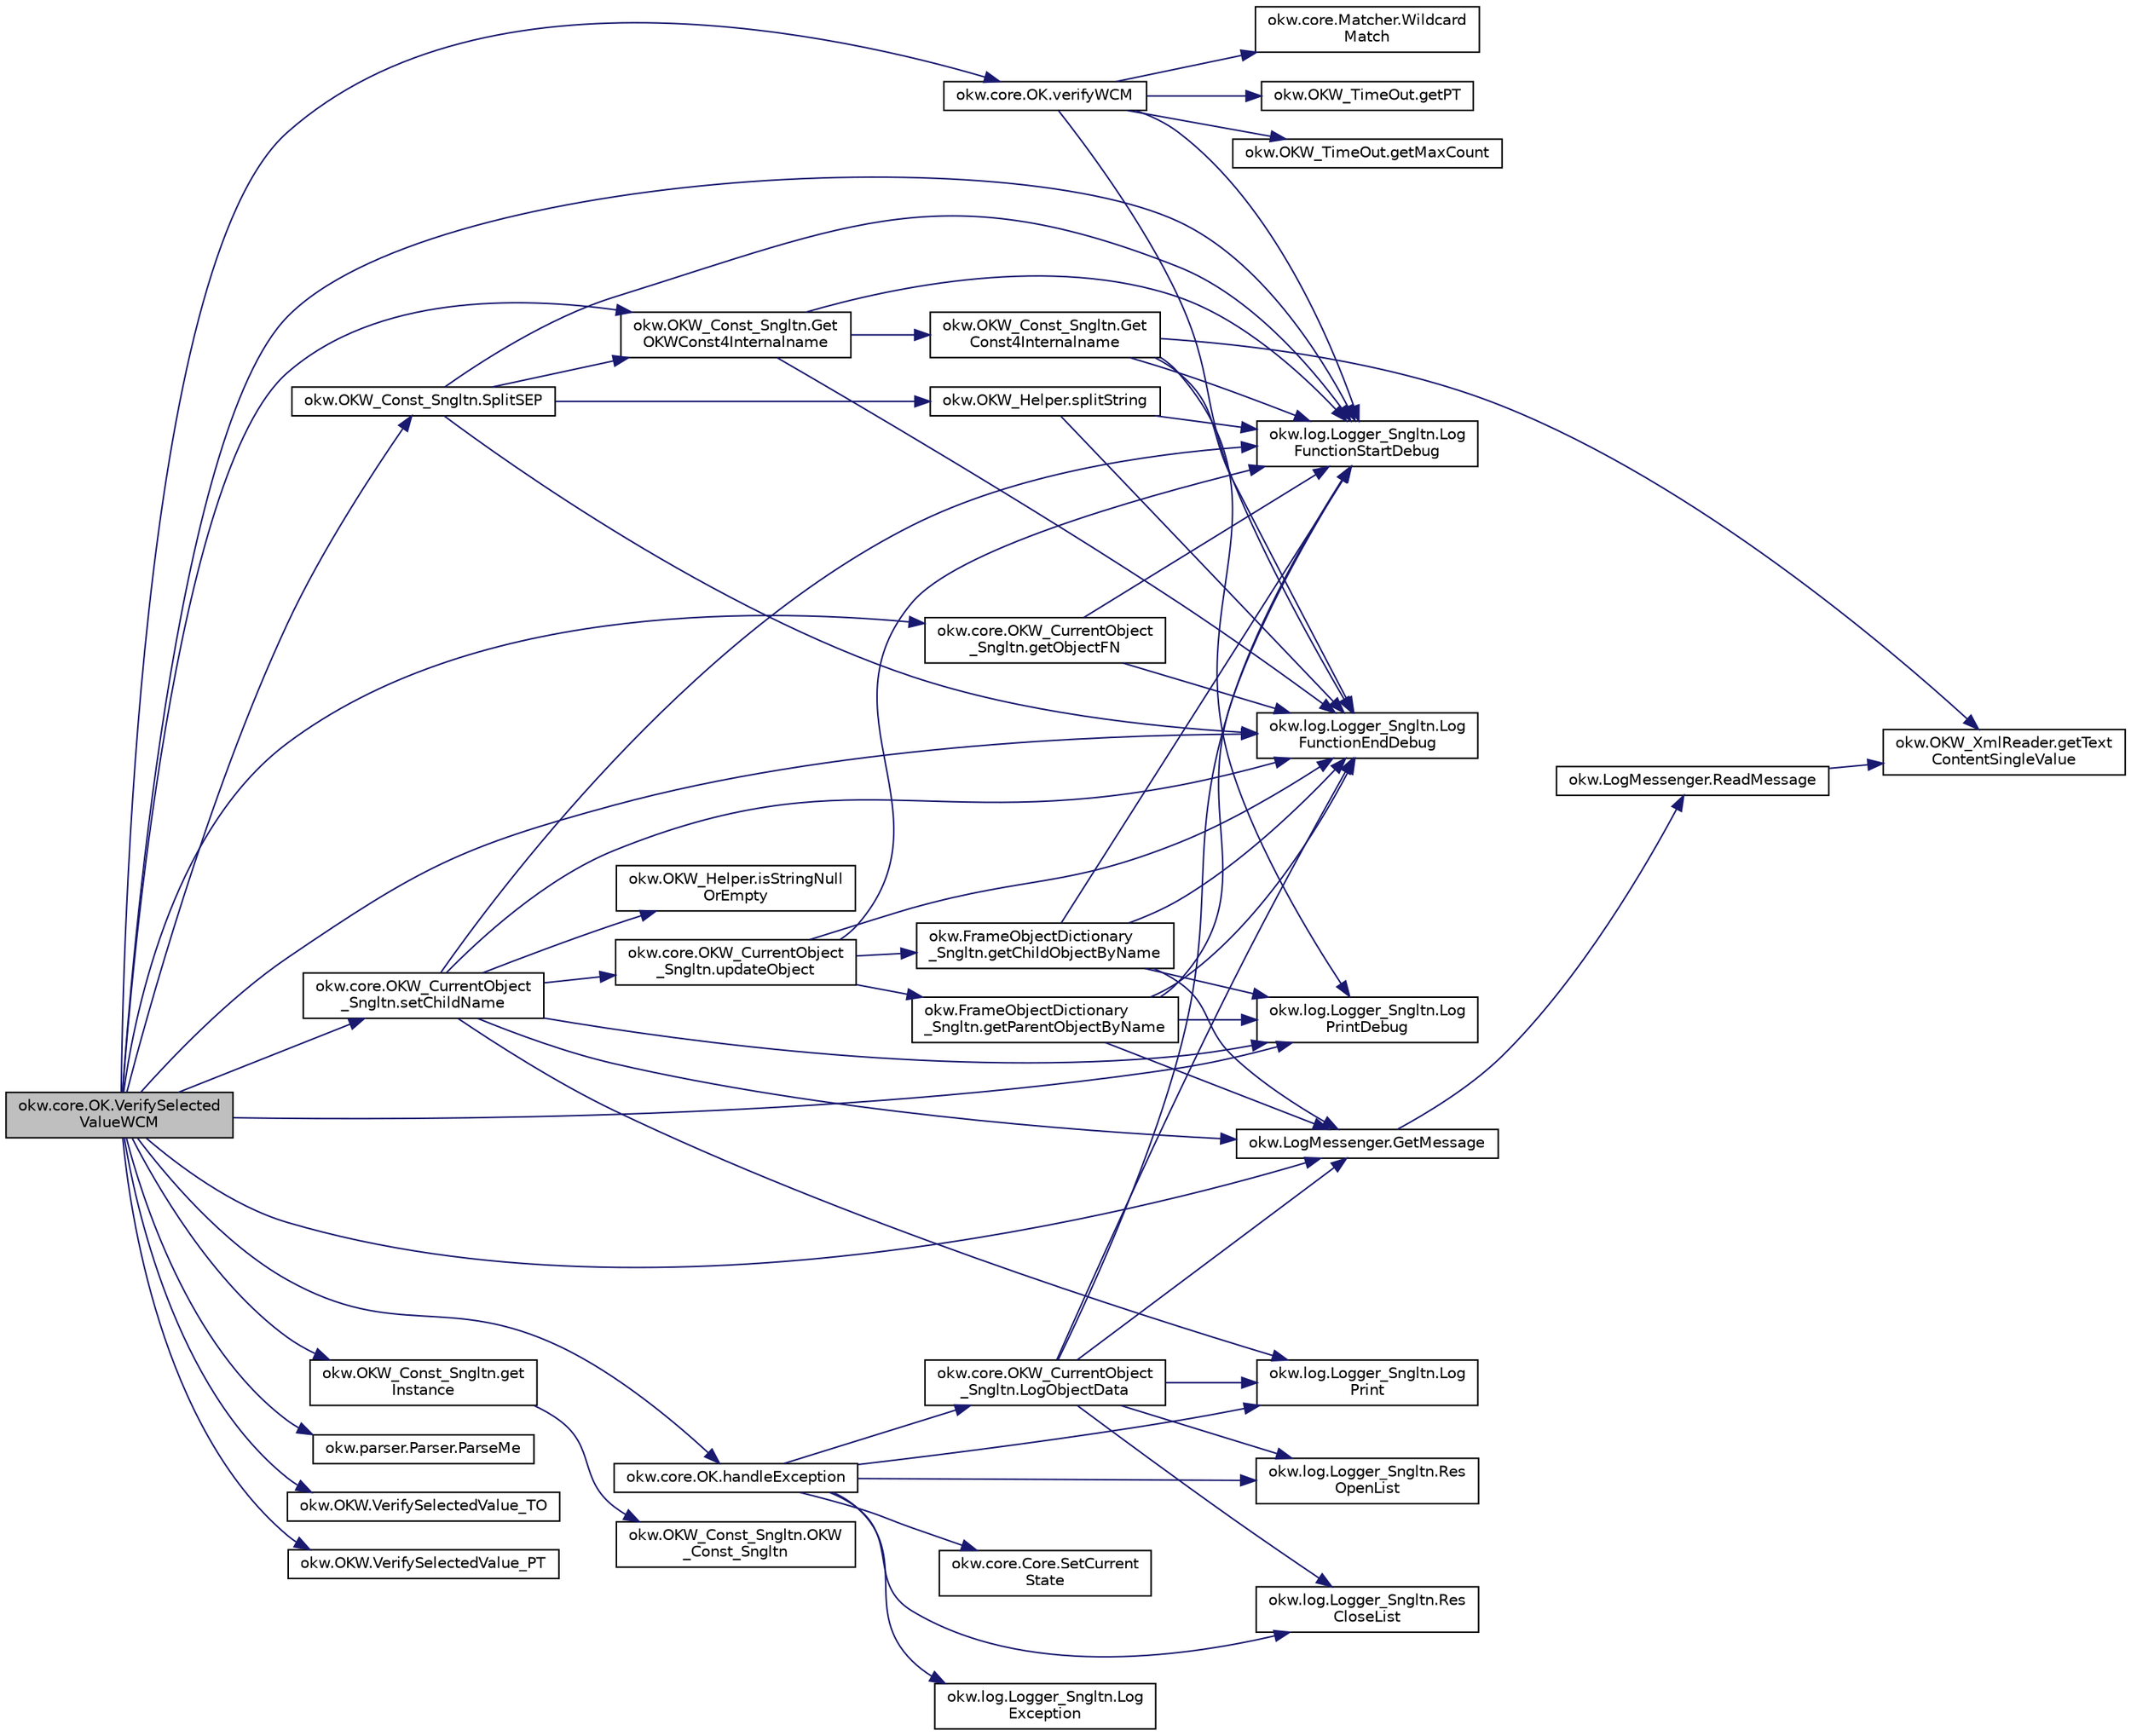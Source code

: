 digraph "okw.core.OK.VerifySelectedValueWCM"
{
 // INTERACTIVE_SVG=YES
 // LATEX_PDF_SIZE
  edge [fontname="Helvetica",fontsize="10",labelfontname="Helvetica",labelfontsize="10"];
  node [fontname="Helvetica",fontsize="10",shape=record];
  rankdir="LR";
  Node1789 [label="okw.core.OK.VerifySelected\lValueWCM",height=0.2,width=0.4,color="black", fillcolor="grey75", style="filled", fontcolor="black",tooltip="Vergleicht den ausgewählten Wert des gegebenen Listenobjekts mit dem erwarteten Wert."];
  Node1789 -> Node1790 [color="midnightblue",fontsize="10",style="solid",fontname="Helvetica"];
  Node1790 [label="okw.log.Logger_Sngltn.Log\lFunctionStartDebug",height=0.2,width=0.4,color="black", fillcolor="white", style="filled",URL="$classokw_1_1log_1_1_logger___sngltn.html#a2d4c3d22d2a52b92873ee2f3853d9c42",tooltip="LogFunctionStartDebug:"];
  Node1789 -> Node1791 [color="midnightblue",fontsize="10",style="solid",fontname="Helvetica"];
  Node1791 [label="okw.OKW_Const_Sngltn.get\lInstance",height=0.2,width=0.4,color="black", fillcolor="white", style="filled",URL="$classokw_1_1_o_k_w___const___sngltn.html#afdb8f095b58cbd870dbb8eb353e3b0bf",tooltip="Holt die einzige Instanz dieser Klasse."];
  Node1791 -> Node1792 [color="midnightblue",fontsize="10",style="solid",fontname="Helvetica"];
  Node1792 [label="okw.OKW_Const_Sngltn.OKW\l_Const_Sngltn",height=0.2,width=0.4,color="black", fillcolor="white", style="filled",URL="$classokw_1_1_o_k_w___const___sngltn.html#a8404c43fc549df30d37c369c7d6e89ae",tooltip="Privater Konstruktor ohne Parameter im Entwurfsmuster Singelton initialisiert die Klasse OKW_Const."];
  Node1789 -> Node1793 [color="midnightblue",fontsize="10",style="solid",fontname="Helvetica"];
  Node1793 [label="okw.OKW_Const_Sngltn.Get\lOKWConst4Internalname",height=0.2,width=0.4,color="black", fillcolor="white", style="filled",URL="$classokw_1_1_o_k_w___const___sngltn.html#a02c05c79f7ea6e862a81a64ce23941fd",tooltip="Methode ermittelt für Internalname und der aktuell eingestellten Sprache den Wert für OKWConst."];
  Node1793 -> Node1790 [color="midnightblue",fontsize="10",style="solid",fontname="Helvetica"];
  Node1793 -> Node1794 [color="midnightblue",fontsize="10",style="solid",fontname="Helvetica"];
  Node1794 [label="okw.OKW_Const_Sngltn.Get\lConst4Internalname",height=0.2,width=0.4,color="black", fillcolor="white", style="filled",URL="$classokw_1_1_o_k_w___const___sngltn.html#a51cde06bf07e855ba4d69ff36b9a27f7",tooltip="Methode ermittelt für Internalname und der aktuell eingestellten Sprache den Wert für Const."];
  Node1794 -> Node1790 [color="midnightblue",fontsize="10",style="solid",fontname="Helvetica"];
  Node1794 -> Node1795 [color="midnightblue",fontsize="10",style="solid",fontname="Helvetica"];
  Node1795 [label="okw.log.Logger_Sngltn.Log\lPrintDebug",height=0.2,width=0.4,color="black", fillcolor="white", style="filled",URL="$classokw_1_1log_1_1_logger___sngltn.html#a313f97c79ba4662d9daaf7f537dd02f4",tooltip="Loggt eine Nachricht."];
  Node1794 -> Node1796 [color="midnightblue",fontsize="10",style="solid",fontname="Helvetica"];
  Node1796 [label="okw.OKW_XmlReader.getText\lContentSingleValue",height=0.2,width=0.4,color="black", fillcolor="white", style="filled",URL="$classokw_1_1_o_k_w___xml_reader.html#ab920b5335a2e1429c14cc5f8e79f39eb",tooltip="Lies den TextContent eines Tag."];
  Node1794 -> Node1797 [color="midnightblue",fontsize="10",style="solid",fontname="Helvetica"];
  Node1797 [label="okw.log.Logger_Sngltn.Log\lFunctionEndDebug",height=0.2,width=0.4,color="black", fillcolor="white", style="filled",URL="$classokw_1_1log_1_1_logger___sngltn.html#a91b192a4e0381f6d02b791693d0fab84",tooltip="LogFunctionEndDebug:"];
  Node1793 -> Node1797 [color="midnightblue",fontsize="10",style="solid",fontname="Helvetica"];
  Node1789 -> Node1795 [color="midnightblue",fontsize="10",style="solid",fontname="Helvetica"];
  Node1789 -> Node1798 [color="midnightblue",fontsize="10",style="solid",fontname="Helvetica"];
  Node1798 [label="okw.LogMessenger.GetMessage",height=0.2,width=0.4,color="black", fillcolor="white", style="filled",URL="$classokw_1_1_log_messenger.html#af225d1f037d47b3b085175c09d78bdd2",tooltip="Holt die Log-Meldung für MethodeNmae/Textkey ohne weitere Parameter."];
  Node1798 -> Node1799 [color="midnightblue",fontsize="10",style="solid",fontname="Helvetica"];
  Node1799 [label="okw.LogMessenger.ReadMessage",height=0.2,width=0.4,color="black", fillcolor="white", style="filled",URL="$classokw_1_1_log_messenger.html#a530cd6ab82ec82a04206a2e976ec06e3",tooltip="Interne Kernfunktion holt die Log-Meldung mit Platzhaltern aus der XML-Datei."];
  Node1799 -> Node1796 [color="midnightblue",fontsize="10",style="solid",fontname="Helvetica"];
  Node1789 -> Node1800 [color="midnightblue",fontsize="10",style="solid",fontname="Helvetica"];
  Node1800 [label="okw.OKW_Const_Sngltn.SplitSEP",height=0.2,width=0.4,color="black", fillcolor="white", style="filled",URL="$classokw_1_1_o_k_w___const___sngltn.html#a3851ae4f27e2ae512749767b86b3fc13",tooltip="Methode trennt einen String und wandelt diesen in einen ListString um."];
  Node1800 -> Node1790 [color="midnightblue",fontsize="10",style="solid",fontname="Helvetica"];
  Node1800 -> Node1801 [color="midnightblue",fontsize="10",style="solid",fontname="Helvetica"];
  Node1801 [label="okw.OKW_Helper.splitString",height=0.2,width=0.4,color="black", fillcolor="white", style="filled",URL="$classokw_1_1_o_k_w___helper.html#a268ba5b6db697acd241f3ebea12c4194",tooltip="Splittet einen String am angegebenen Separator auf."];
  Node1801 -> Node1790 [color="midnightblue",fontsize="10",style="solid",fontname="Helvetica"];
  Node1801 -> Node1797 [color="midnightblue",fontsize="10",style="solid",fontname="Helvetica"];
  Node1800 -> Node1793 [color="midnightblue",fontsize="10",style="solid",fontname="Helvetica"];
  Node1800 -> Node1797 [color="midnightblue",fontsize="10",style="solid",fontname="Helvetica"];
  Node1789 -> Node1802 [color="midnightblue",fontsize="10",style="solid",fontname="Helvetica"];
  Node1802 [label="okw.parser.Parser.ParseMe",height=0.2,width=0.4,color="black", fillcolor="white", style="filled",URL="$classokw_1_1parser_1_1_parser.html#a46afb901847316c744413ce473ecada3",tooltip="Parst einen _List&lt string&gt, ersetzt die Parser-Schlüsslewörter durch Werte."];
  Node1789 -> Node1803 [color="midnightblue",fontsize="10",style="solid",fontname="Helvetica"];
  Node1803 [label="okw.core.OKW_CurrentObject\l_Sngltn.setChildName",height=0.2,width=0.4,color="black", fillcolor="white", style="filled",URL="$classokw_1_1core_1_1_o_k_w___current_object___sngltn.html#a461fa1ff29f4bc4a9798707ea7b71849",tooltip="Setzt das Kindobjekt."];
  Node1803 -> Node1790 [color="midnightblue",fontsize="10",style="solid",fontname="Helvetica"];
  Node1803 -> Node1795 [color="midnightblue",fontsize="10",style="solid",fontname="Helvetica"];
  Node1803 -> Node1798 [color="midnightblue",fontsize="10",style="solid",fontname="Helvetica"];
  Node1803 -> Node1804 [color="midnightblue",fontsize="10",style="solid",fontname="Helvetica"];
  Node1804 [label="okw.OKW_Helper.isStringNull\lOrEmpty",height=0.2,width=0.4,color="black", fillcolor="white", style="filled",URL="$classokw_1_1_o_k_w___helper.html#a3a7ba0f42b29adf70574830688e72e4a",tooltip="Prüft ob der gegeben String fpsStrin null oder leer (\"\") ist."];
  Node1803 -> Node1805 [color="midnightblue",fontsize="10",style="solid",fontname="Helvetica"];
  Node1805 [label="okw.log.Logger_Sngltn.Log\lPrint",height=0.2,width=0.4,color="black", fillcolor="white", style="filled",URL="$classokw_1_1log_1_1_logger___sngltn.html#a8ebceaddd6cc6963ddb8e08c72ea808c",tooltip="LogPrint Function: Prints the values of expressions to the results file."];
  Node1803 -> Node1806 [color="midnightblue",fontsize="10",style="solid",fontname="Helvetica"];
  Node1806 [label="okw.core.OKW_CurrentObject\l_Sngltn.updateObject",height=0.2,width=0.4,color="black", fillcolor="white", style="filled",URL="$classokw_1_1core_1_1_o_k_w___current_object___sngltn.html#a51204f2563ba8defb737da6653705819",tooltip="Methode aktualisert zwei Werte:"];
  Node1806 -> Node1790 [color="midnightblue",fontsize="10",style="solid",fontname="Helvetica"];
  Node1806 -> Node1807 [color="midnightblue",fontsize="10",style="solid",fontname="Helvetica"];
  Node1807 [label="okw.FrameObjectDictionary\l_Sngltn.getParentObjectByName",height=0.2,width=0.4,color="black", fillcolor="white", style="filled",URL="$classokw_1_1_frame_object_dictionary___sngltn.html#aeec07d71cbebe71ec3ec4d27e86d6c5c",tooltip="Die Methode liefert das Frame-Object des gegebenen FN eines Fensterobjektes zurück."];
  Node1807 -> Node1790 [color="midnightblue",fontsize="10",style="solid",fontname="Helvetica"];
  Node1807 -> Node1795 [color="midnightblue",fontsize="10",style="solid",fontname="Helvetica"];
  Node1807 -> Node1798 [color="midnightblue",fontsize="10",style="solid",fontname="Helvetica"];
  Node1807 -> Node1797 [color="midnightblue",fontsize="10",style="solid",fontname="Helvetica"];
  Node1806 -> Node1808 [color="midnightblue",fontsize="10",style="solid",fontname="Helvetica"];
  Node1808 [label="okw.FrameObjectDictionary\l_Sngltn.getChildObjectByName",height=0.2,width=0.4,color="black", fillcolor="white", style="filled",URL="$classokw_1_1_frame_object_dictionary___sngltn.html#a0a71734828093357dfc88b5fa242e361",tooltip="Die Methode liefert das Objekt des gegebenen Kindobjekttests zurück."];
  Node1808 -> Node1790 [color="midnightblue",fontsize="10",style="solid",fontname="Helvetica"];
  Node1808 -> Node1795 [color="midnightblue",fontsize="10",style="solid",fontname="Helvetica"];
  Node1808 -> Node1798 [color="midnightblue",fontsize="10",style="solid",fontname="Helvetica"];
  Node1808 -> Node1797 [color="midnightblue",fontsize="10",style="solid",fontname="Helvetica"];
  Node1806 -> Node1797 [color="midnightblue",fontsize="10",style="solid",fontname="Helvetica"];
  Node1803 -> Node1797 [color="midnightblue",fontsize="10",style="solid",fontname="Helvetica"];
  Node1789 -> Node1809 [color="midnightblue",fontsize="10",style="solid",fontname="Helvetica"];
  Node1809 [label="okw.core.OKW_CurrentObject\l_Sngltn.getObjectFN",height=0.2,width=0.4,color="black", fillcolor="white", style="filled",URL="$classokw_1_1core_1_1_o_k_w___current_object___sngltn.html#a8a957bc040b9487a21adb41a52c56fd4",tooltip="Ermittelt den ObjektNamen des aktuellen Objektes."];
  Node1809 -> Node1790 [color="midnightblue",fontsize="10",style="solid",fontname="Helvetica"];
  Node1809 -> Node1797 [color="midnightblue",fontsize="10",style="solid",fontname="Helvetica"];
  Node1789 -> Node1810 [color="midnightblue",fontsize="10",style="solid",fontname="Helvetica"];
  Node1810 [label="okw.OKW.VerifySelectedValue_TO",height=0.2,width=0.4,color="black", fillcolor="white", style="filled",URL="$interfaceokw_1_1_o_k_w.html#a6f9eb61bd08b253728bc26f1b4ec8c8c",tooltip="TimeOut in Sekunden [s] für das Schlüsselwort VerifySelectedValue."];
  Node1789 -> Node1811 [color="midnightblue",fontsize="10",style="solid",fontname="Helvetica"];
  Node1811 [label="okw.OKW.VerifySelectedValue_PT",height=0.2,width=0.4,color="black", fillcolor="white", style="filled",URL="$interfaceokw_1_1_o_k_w.html#aa66dfee6a52c8f6dfc422159e47fdc1d",tooltip="Polling Time in [ms] für das Schlüsselwort VerifySelectedValue."];
  Node1789 -> Node1812 [color="midnightblue",fontsize="10",style="solid",fontname="Helvetica"];
  Node1812 [label="okw.core.OK.verifyWCM",height=0.2,width=0.4,color="black", fillcolor="white", style="filled",URL="$classokw_1_1core_1_1_o_k.html#a127f0328e514d1b9f8bc1a972269ecfc",tooltip=" "];
  Node1812 -> Node1790 [color="midnightblue",fontsize="10",style="solid",fontname="Helvetica"];
  Node1812 -> Node1813 [color="midnightblue",fontsize="10",style="solid",fontname="Helvetica"];
  Node1813 [label="okw.OKW_TimeOut.getMaxCount",height=0.2,width=0.4,color="black", fillcolor="white", style="filled",URL="$classokw_1_1_o_k_w___time_out.html#adf7b9cc33db065c1f284bb5db2227b51",tooltip="Anzahl der berechnetten Zyklen."];
  Node1812 -> Node1814 [color="midnightblue",fontsize="10",style="solid",fontname="Helvetica"];
  Node1814 [label="okw.core.Matcher.Wildcard\lMatch",height=0.2,width=0.4,color="black", fillcolor="white", style="filled",URL="$classokw_1_1core_1_1_matcher.html#a771af5fda0717ef20d2bc1866357eaa9",tooltip=" "];
  Node1812 -> Node1815 [color="midnightblue",fontsize="10",style="solid",fontname="Helvetica"];
  Node1815 [label="okw.OKW_TimeOut.getPT",height=0.2,width=0.4,color="black", fillcolor="white", style="filled",URL="$classokw_1_1_o_k_w___time_out.html#ab7142e5e6adc82f308a70177c71ced2c",tooltip="Wartezeit zwischen zwei Pollings in [ms]."];
  Node1812 -> Node1797 [color="midnightblue",fontsize="10",style="solid",fontname="Helvetica"];
  Node1789 -> Node1816 [color="midnightblue",fontsize="10",style="solid",fontname="Helvetica"];
  Node1816 [label="okw.core.OK.handleException",height=0.2,width=0.4,color="black", fillcolor="white", style="filled",URL="$classokw_1_1core_1_1_o_k.html#a5a6db6a457bcb71c893f5d4eb615b2b7",tooltip="Zentrale Exception-Behandlung."];
  Node1816 -> Node1805 [color="midnightblue",fontsize="10",style="solid",fontname="Helvetica"];
  Node1816 -> Node1817 [color="midnightblue",fontsize="10",style="solid",fontname="Helvetica"];
  Node1817 [label="okw.log.Logger_Sngltn.Log\lException",height=0.2,width=0.4,color="black", fillcolor="white", style="filled",URL="$classokw_1_1log_1_1_logger___sngltn.html#aa29d396a2b9df1ac57079d777c548181",tooltip="LogException Function: Logs a Script Exception to the results file."];
  Node1816 -> Node1818 [color="midnightblue",fontsize="10",style="solid",fontname="Helvetica"];
  Node1818 [label="okw.log.Logger_Sngltn.Res\lOpenList",height=0.2,width=0.4,color="black", fillcolor="white", style="filled",URL="$classokw_1_1log_1_1_logger___sngltn.html#ab4fc711bb4c754f251372ff3b14ab9c9",tooltip="Creates a new hierarchical level in the results file."];
  Node1816 -> Node1819 [color="midnightblue",fontsize="10",style="solid",fontname="Helvetica"];
  Node1819 [label="okw.log.Logger_Sngltn.Res\lCloseList",height=0.2,width=0.4,color="black", fillcolor="white", style="filled",URL="$classokw_1_1log_1_1_logger___sngltn.html#a9b54104f7e0b4c0a473877b19dfaed56",tooltip="Closes a hierarchical level in the results file that was opened with ResOpenList."];
  Node1816 -> Node1820 [color="midnightblue",fontsize="10",style="solid",fontname="Helvetica"];
  Node1820 [label="okw.core.OKW_CurrentObject\l_Sngltn.LogObjectData",height=0.2,width=0.4,color="black", fillcolor="white", style="filled",URL="$classokw_1_1core_1_1_o_k_w___current_object___sngltn.html#a01b48f2c86a2f91909143ee9063dfd86",tooltip="Methode gibt alle wichtigen Informationen zum aktuellen Objekt aus."];
  Node1820 -> Node1790 [color="midnightblue",fontsize="10",style="solid",fontname="Helvetica"];
  Node1820 -> Node1818 [color="midnightblue",fontsize="10",style="solid",fontname="Helvetica"];
  Node1820 -> Node1805 [color="midnightblue",fontsize="10",style="solid",fontname="Helvetica"];
  Node1820 -> Node1798 [color="midnightblue",fontsize="10",style="solid",fontname="Helvetica"];
  Node1820 -> Node1819 [color="midnightblue",fontsize="10",style="solid",fontname="Helvetica"];
  Node1820 -> Node1797 [color="midnightblue",fontsize="10",style="solid",fontname="Helvetica"];
  Node1816 -> Node1821 [color="midnightblue",fontsize="10",style="solid",fontname="Helvetica"];
  Node1821 [label="okw.core.Core.SetCurrent\lState",height=0.2,width=0.4,color="black", fillcolor="white", style="filled",URL="$classokw_1_1core_1_1_core.html#aafe6e3d88e810dabf350b37058d4af97",tooltip="Setter zum Setzen des aktuellen Zustandes."];
  Node1789 -> Node1797 [color="midnightblue",fontsize="10",style="solid",fontname="Helvetica"];
}
